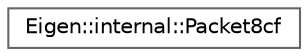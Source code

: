 digraph "Graphical Class Hierarchy"
{
 // LATEX_PDF_SIZE
  bgcolor="transparent";
  edge [fontname=Helvetica,fontsize=10,labelfontname=Helvetica,labelfontsize=10];
  node [fontname=Helvetica,fontsize=10,shape=box,height=0.2,width=0.4];
  rankdir="LR";
  Node0 [id="Node000000",label="Eigen::internal::Packet8cf",height=0.2,width=0.4,color="grey40", fillcolor="white", style="filled",URL="$structEigen_1_1internal_1_1Packet8cf.html",tooltip=" "];
}
